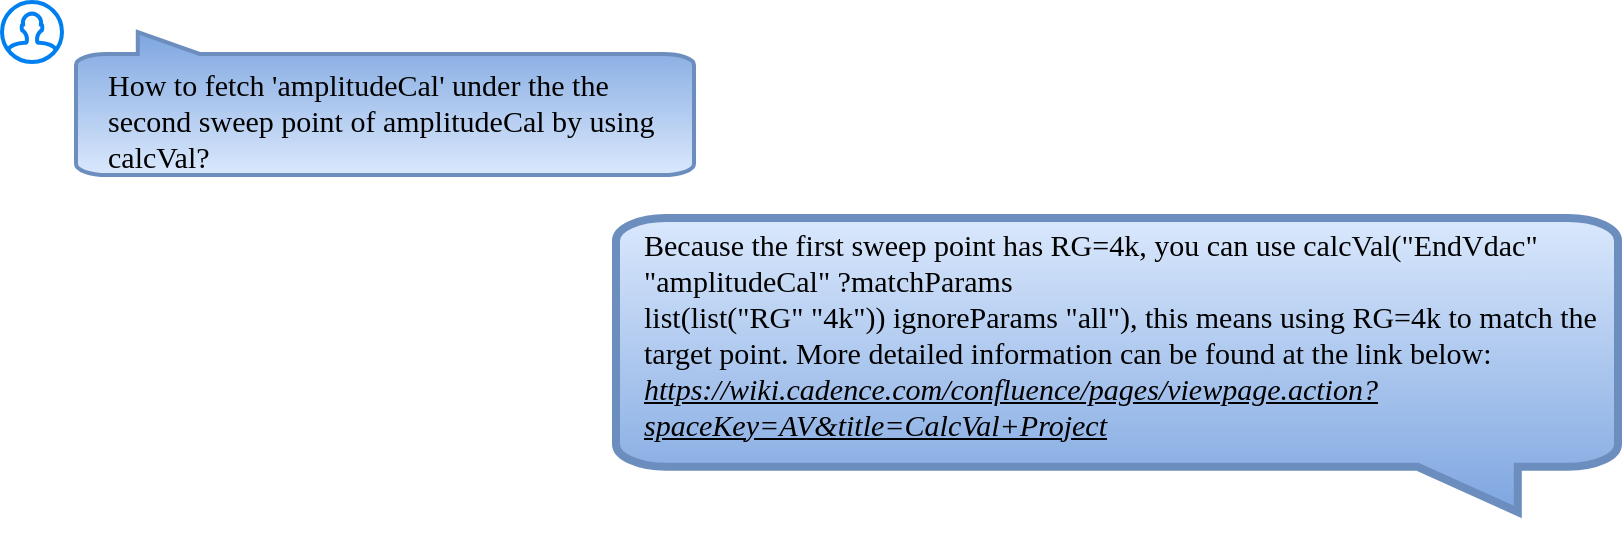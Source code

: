 <mxfile version="20.6.1" type="device"><diagram id="YBgq_91fGb9Qj-GO6Y5D" name="Page-1"><mxGraphModel dx="1038" dy="649" grid="1" gridSize="10" guides="1" tooltips="1" connect="1" arrows="1" fold="1" page="1" pageScale="1" pageWidth="850" pageHeight="1100" math="0" shadow="0"><root><mxCell id="0"/><mxCell id="1" parent="0"/><mxCell id="9UwNudLXKuwd8QvNsBa--1" value="" style="html=1;verticalLabelPosition=bottom;align=center;labelBackgroundColor=#ffffff;verticalAlign=top;strokeWidth=2;strokeColor=#6c8ebf;shadow=0;dashed=0;shape=mxgraph.ios7.icons.message;rotation=-180;fillColor=#dae8fc;gradientColor=#7ea6e0;" vertex="1" parent="1"><mxGeometry x="93" y="600" width="309" height="71.5" as="geometry"/></mxCell><mxCell id="9UwNudLXKuwd8QvNsBa--2" value="&lt;font face=&quot;Times New Roman&quot;&gt;&lt;span style=&quot;font-size: 15px;&quot;&gt;How to fetch 'amplitudeCal&lt;/span&gt;&lt;span style=&quot;font-size: 15px;&quot;&gt;' under the the second sweep point of amplitudeCal&amp;nbsp;&lt;/span&gt;&lt;span style=&quot;font-size: 15px;&quot;&gt;by using calcVal?&amp;nbsp;&lt;/span&gt;&lt;/font&gt;" style="text;html=1;align=left;verticalAlign=middle;whiteSpace=wrap;rounded=0;" vertex="1" parent="1"><mxGeometry x="106.5" y="615" width="297" height="57.25" as="geometry"/></mxCell><mxCell id="9UwNudLXKuwd8QvNsBa--3" value="" style="html=1;verticalLabelPosition=bottom;align=center;labelBackgroundColor=#ffffff;verticalAlign=top;strokeWidth=2;strokeColor=#0080F0;shadow=0;dashed=0;shape=mxgraph.ios7.icons.user;" vertex="1" parent="1"><mxGeometry x="56" y="585" width="30" height="30" as="geometry"/></mxCell><mxCell id="9UwNudLXKuwd8QvNsBa--4" value="" style="html=1;verticalLabelPosition=bottom;align=center;labelBackgroundColor=#ffffff;verticalAlign=top;strokeWidth=4;strokeColor=#6c8ebf;shadow=0;dashed=0;shape=mxgraph.ios7.icons.message;rotation=0;fillColor=#dae8fc;gradientColor=#7ea6e0;" vertex="1" parent="1"><mxGeometry x="363" y="693" width="501" height="147" as="geometry"/></mxCell><mxCell id="9UwNudLXKuwd8QvNsBa--5" value="&lt;font face=&quot;Times New Roman&quot;&gt;&lt;span style=&quot;font-size: 15px;&quot;&gt;&lt;div&gt;Because the first sweep point has RG=4k, you can use calcVal(&quot;EndVdac&quot; &quot;amplitudeCal&quot; ?matchParams&lt;/div&gt;&lt;div&gt;list(list(&quot;RG&quot; &quot;4k&quot;)) ignoreParams &quot;all&quot;), this means using RG=4k to match the target point. More detailed information can be found at the link below:&lt;/div&gt;&lt;div&gt;&lt;u&gt;&lt;i&gt;https://wiki.cadence.com/confluence/pages/viewpage.action?spaceKey=AV&amp;amp;title=CalcVal+Project&lt;/i&gt;&lt;/u&gt;&lt;br&gt;&lt;/div&gt;&lt;/span&gt;&lt;/font&gt;" style="text;html=1;align=left;verticalAlign=middle;whiteSpace=wrap;rounded=0;" vertex="1" parent="1"><mxGeometry x="375" y="693" width="489" height="116" as="geometry"/></mxCell><mxCell id="9UwNudLXKuwd8QvNsBa--6" value="" style="shape=image;verticalLabelPosition=bottom;labelBackgroundColor=default;verticalAlign=top;aspect=fixed;imageAspect=0;image=https://cdn.prod.website-files.com/6645c0129428882861d078b8/66603a396277018e032d922f_655de28155bb514f823c1f18_1681142503openai-icon-png.png;" vertex="1" parent="1"><mxGeometry x="820" y="830" width="30" height="30" as="geometry"/></mxCell></root></mxGraphModel></diagram></mxfile>